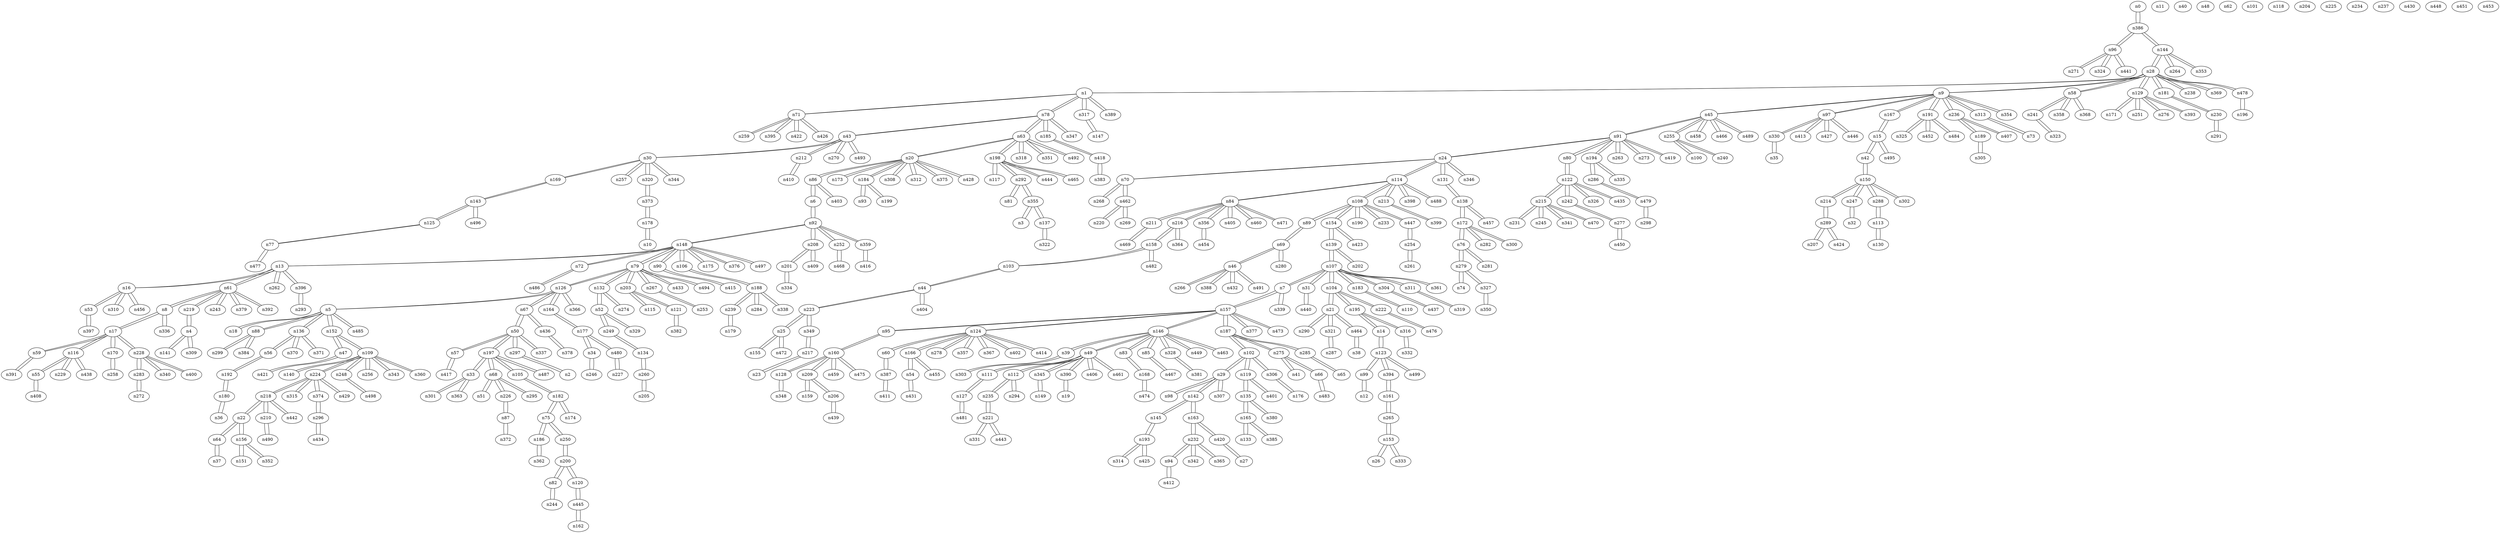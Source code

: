 graph {
n0;
n1;
n2;
n3;
n4;
n5;
n6;
n7;
n8;
n9;
n10;
n11;
n12;
n13;
n14;
n15;
n16;
n17;
n18;
n19;
n20;
n21;
n22;
n23;
n24;
n25;
n26;
n27;
n28;
n29;
n30;
n31;
n32;
n33;
n34;
n35;
n36;
n37;
n38;
n39;
n40;
n41;
n42;
n43;
n44;
n45;
n46;
n47;
n48;
n49;
n50;
n51;
n52;
n53;
n54;
n55;
n56;
n57;
n58;
n59;
n60;
n61;
n62;
n63;
n64;
n65;
n66;
n67;
n68;
n69;
n70;
n71;
n72;
n73;
n74;
n75;
n76;
n77;
n78;
n79;
n80;
n81;
n82;
n83;
n84;
n85;
n86;
n87;
n88;
n89;
n90;
n91;
n92;
n93;
n94;
n95;
n96;
n97;
n98;
n99;
n100;
n101;
n102;
n103;
n104;
n105;
n106;
n107;
n108;
n109;
n110;
n111;
n112;
n113;
n114;
n115;
n116;
n117;
n118;
n119;
n120;
n121;
n122;
n123;
n124;
n125;
n126;
n127;
n128;
n129;
n130;
n131;
n132;
n133;
n134;
n135;
n136;
n137;
n138;
n139;
n140;
n141;
n142;
n143;
n144;
n145;
n146;
n147;
n148;
n149;
n150;
n151;
n152;
n153;
n154;
n155;
n156;
n157;
n158;
n159;
n160;
n161;
n162;
n163;
n164;
n165;
n166;
n167;
n168;
n169;
n170;
n171;
n172;
n173;
n174;
n175;
n176;
n177;
n178;
n179;
n180;
n181;
n182;
n183;
n184;
n185;
n186;
n187;
n188;
n189;
n190;
n191;
n192;
n193;
n194;
n195;
n196;
n197;
n198;
n199;
n200;
n201;
n202;
n203;
n204;
n205;
n206;
n207;
n208;
n209;
n210;
n211;
n212;
n213;
n214;
n215;
n216;
n217;
n218;
n219;
n220;
n221;
n222;
n223;
n224;
n225;
n226;
n227;
n228;
n229;
n230;
n231;
n232;
n233;
n234;
n235;
n236;
n237;
n238;
n239;
n240;
n241;
n242;
n243;
n244;
n245;
n246;
n247;
n248;
n249;
n250;
n251;
n252;
n253;
n254;
n255;
n256;
n257;
n258;
n259;
n260;
n261;
n262;
n263;
n264;
n265;
n266;
n267;
n268;
n269;
n270;
n271;
n272;
n273;
n274;
n275;
n276;
n277;
n278;
n279;
n280;
n281;
n282;
n283;
n284;
n285;
n286;
n287;
n288;
n289;
n290;
n291;
n292;
n293;
n294;
n295;
n296;
n297;
n298;
n299;
n300;
n301;
n302;
n303;
n304;
n305;
n306;
n307;
n308;
n309;
n310;
n311;
n312;
n313;
n314;
n315;
n316;
n317;
n318;
n319;
n320;
n321;
n322;
n323;
n324;
n325;
n326;
n327;
n328;
n329;
n330;
n331;
n332;
n333;
n334;
n335;
n336;
n337;
n338;
n339;
n340;
n341;
n342;
n343;
n344;
n345;
n346;
n347;
n348;
n349;
n350;
n351;
n352;
n353;
n354;
n355;
n356;
n357;
n358;
n359;
n360;
n361;
n362;
n363;
n364;
n365;
n366;
n367;
n368;
n369;
n370;
n371;
n372;
n373;
n374;
n375;
n376;
n377;
n378;
n379;
n380;
n381;
n382;
n383;
n384;
n385;
n386;
n387;
n388;
n389;
n390;
n391;
n392;
n393;
n394;
n395;
n396;
n397;
n398;
n399;
n400;
n401;
n402;
n403;
n404;
n405;
n406;
n407;
n408;
n409;
n410;
n411;
n412;
n413;
n414;
n415;
n416;
n417;
n418;
n419;
n420;
n421;
n422;
n423;
n424;
n425;
n426;
n427;
n428;
n429;
n430;
n431;
n432;
n433;
n434;
n435;
n436;
n437;
n438;
n439;
n440;
n441;
n442;
n443;
n444;
n445;
n446;
n447;
n448;
n449;
n450;
n451;
n452;
n453;
n454;
n455;
n456;
n457;
n458;
n459;
n460;
n461;
n462;
n463;
n464;
n465;
n466;
n467;
n468;
n469;
n470;
n471;
n472;
n473;
n474;
n475;
n476;
n477;
n478;
n479;
n480;
n481;
n482;
n483;
n484;
n485;
n486;
n487;
n488;
n489;
n490;
n491;
n492;
n493;
n494;
n495;
n496;
n497;
n498;
n499;
n0 -- n386;
n1 -- n317;
n1 -- n389;
n1 -- n28;
n1 -- n78;
n1 -- n71;
n2 -- n297;
n3 -- n355;
n4 -- n309;
n4 -- n219;
n4 -- n141;
n5 -- n152;
n5 -- n126;
n5 -- n136;
n5 -- n485;
n5 -- n18;
n5 -- n88;
n6 -- n92;
n6 -- n86;
n7 -- n339;
n7 -- n157;
n7 -- n107;
n8 -- n61;
n8 -- n336;
n8 -- n17;
n9 -- n191;
n9 -- n236;
n9 -- n45;
n9 -- n354;
n9 -- n97;
n9 -- n167;
n9 -- n313;
n9 -- n28;
n10 -- n178;
n12 -- n99;
n13 -- n262;
n13 -- n396;
n13 -- n61;
n13 -- n16;
n13 -- n148;
n14 -- n123;
n14 -- n195;
n15 -- n42;
n15 -- n495;
n15 -- n167;
n16 -- n53;
n16 -- n310;
n16 -- n456;
n16 -- n13;
n17 -- n8;
n17 -- n116;
n17 -- n228;
n17 -- n59;
n17 -- n170;
n18 -- n5;
n19 -- n390;
n20 -- n63;
n20 -- n375;
n20 -- n184;
n20 -- n428;
n20 -- n86;
n20 -- n173;
n20 -- n312;
n20 -- n308;
n21 -- n321;
n21 -- n104;
n21 -- n464;
n21 -- n290;
n22 -- n64;
n22 -- n156;
n22 -- n218;
n23 -- n217;
n24 -- n131;
n24 -- n91;
n24 -- n114;
n24 -- n70;
n24 -- n346;
n25 -- n223;
n25 -- n155;
n25 -- n472;
n26 -- n153;
n27 -- n420;
n28 -- n58;
n28 -- n9;
n28 -- n238;
n28 -- n478;
n28 -- n144;
n28 -- n1;
n28 -- n129;
n28 -- n369;
n28 -- n181;
n29 -- n307;
n29 -- n142;
n29 -- n98;
n29 -- n102;
n30 -- n320;
n30 -- n257;
n30 -- n344;
n30 -- n43;
n30 -- n169;
n31 -- n440;
n31 -- n107;
n32 -- n247;
n33 -- n197;
n33 -- n301;
n33 -- n363;
n34 -- n177;
n34 -- n246;
n35 -- n330;
n36 -- n180;
n37 -- n64;
n38 -- n464;
n39 -- n146;
n39 -- n303;
n41 -- n275;
n42 -- n15;
n42 -- n150;
n43 -- n493;
n43 -- n270;
n43 -- n30;
n43 -- n212;
n43 -- n78;
n44 -- n404;
n44 -- n223;
n44 -- n103;
n45 -- n9;
n45 -- n458;
n45 -- n91;
n45 -- n489;
n45 -- n466;
n45 -- n255;
n46 -- n266;
n46 -- n388;
n46 -- n69;
n46 -- n491;
n46 -- n432;
n47 -- n152;
n47 -- n421;
n49 -- n345;
n49 -- n461;
n49 -- n406;
n49 -- n390;
n49 -- n112;
n49 -- n146;
n49 -- n111;
n50 -- n197;
n50 -- n337;
n50 -- n297;
n50 -- n57;
n50 -- n67;
n51 -- n68;
n52 -- n132;
n52 -- n249;
n52 -- n329;
n53 -- n397;
n53 -- n16;
n54 -- n166;
n54 -- n431;
n55 -- n116;
n55 -- n408;
n56 -- n192;
n56 -- n136;
n57 -- n50;
n57 -- n417;
n58 -- n241;
n58 -- n368;
n58 -- n358;
n58 -- n28;
n59 -- n391;
n59 -- n17;
n60 -- n387;
n60 -- n124;
n61 -- n392;
n61 -- n243;
n61 -- n8;
n61 -- n219;
n61 -- n13;
n61 -- n379;
n63 -- n492;
n63 -- n351;
n63 -- n318;
n63 -- n20;
n63 -- n78;
n63 -- n198;
n64 -- n37;
n64 -- n22;
n65 -- n285;
n66 -- n483;
n66 -- n275;
n67 -- n50;
n67 -- n126;
n67 -- n436;
n68 -- n197;
n68 -- n51;
n68 -- n226;
n68 -- n295;
n69 -- n46;
n69 -- n89;
n69 -- n280;
n70 -- n24;
n70 -- n268;
n70 -- n462;
n71 -- n395;
n71 -- n259;
n71 -- n426;
n71 -- n1;
n71 -- n422;
n72 -- n486;
n72 -- n148;
n73 -- n313;
n74 -- n279;
n75 -- n186;
n75 -- n250;
n75 -- n182;
n76 -- n279;
n76 -- n281;
n76 -- n172;
n77 -- n125;
n77 -- n477;
n78 -- n63;
n78 -- n185;
n78 -- n347;
n78 -- n43;
n78 -- n1;
n79 -- n203;
n79 -- n433;
n79 -- n132;
n79 -- n267;
n79 -- n126;
n79 -- n494;
n79 -- n148;
n80 -- n91;
n80 -- n122;
n81 -- n292;
n82 -- n244;
n82 -- n200;
n83 -- n168;
n83 -- n146;
n84 -- n471;
n84 -- n216;
n84 -- n356;
n84 -- n405;
n84 -- n114;
n84 -- n460;
n84 -- n211;
n85 -- n467;
n85 -- n146;
n86 -- n6;
n86 -- n403;
n86 -- n20;
n87 -- n372;
n87 -- n226;
n88 -- n299;
n88 -- n384;
n88 -- n5;
n89 -- n108;
n89 -- n69;
n90 -- n148;
n90 -- n415;
n91 -- n273;
n91 -- n24;
n91 -- n80;
n91 -- n45;
n91 -- n419;
n91 -- n263;
n91 -- n194;
n92 -- n6;
n92 -- n252;
n92 -- n359;
n92 -- n208;
n92 -- n148;
n93 -- n184;
n94 -- n232;
n94 -- n412;
n95 -- n160;
n95 -- n157;
n96 -- n271;
n96 -- n386;
n96 -- n441;
n96 -- n324;
n97 -- n427;
n97 -- n9;
n97 -- n330;
n97 -- n446;
n97 -- n413;
n98 -- n29;
n99 -- n123;
n99 -- n12;
n100 -- n255;
n102 -- n306;
n102 -- n187;
n102 -- n119;
n102 -- n29;
n103 -- n44;
n103 -- n158;
n104 -- n21;
n104 -- n195;
n104 -- n107;
n104 -- n222;
n105 -- n197;
n105 -- n182;
n106 -- n188;
n106 -- n148;
n107 -- n311;
n107 -- n361;
n107 -- n139;
n107 -- n104;
n107 -- n31;
n107 -- n183;
n107 -- n7;
n107 -- n304;
n108 -- n190;
n108 -- n89;
n108 -- n114;
n108 -- n447;
n108 -- n154;
n108 -- n233;
n109 -- n256;
n109 -- n152;
n109 -- n248;
n109 -- n343;
n109 -- n140;
n109 -- n360;
n109 -- n224;
n110 -- n183;
n111 -- n49;
n111 -- n127;
n112 -- n235;
n112 -- n294;
n112 -- n49;
n113 -- n130;
n113 -- n288;
n114 -- n398;
n114 -- n24;
n114 -- n108;
n114 -- n213;
n114 -- n488;
n114 -- n84;
n115 -- n203;
n116 -- n229;
n116 -- n438;
n116 -- n17;
n116 -- n55;
n117 -- n198;
n119 -- n401;
n119 -- n135;
n119 -- n102;
n120 -- n200;
n120 -- n445;
n121 -- n203;
n121 -- n382;
n122 -- n80;
n122 -- n435;
n122 -- n215;
n122 -- n242;
n122 -- n326;
n123 -- n394;
n123 -- n99;
n123 -- n14;
n123 -- n499;
n124 -- n278;
n124 -- n166;
n124 -- n402;
n124 -- n60;
n124 -- n414;
n124 -- n357;
n124 -- n157;
n124 -- n367;
n125 -- n143;
n125 -- n77;
n126 -- n366;
n126 -- n164;
n126 -- n79;
n126 -- n67;
n126 -- n5;
n127 -- n481;
n127 -- n111;
n128 -- n160;
n128 -- n348;
n129 -- n393;
n129 -- n171;
n129 -- n276;
n129 -- n251;
n129 -- n28;
n130 -- n113;
n131 -- n138;
n131 -- n24;
n132 -- n52;
n132 -- n79;
n132 -- n274;
n133 -- n165;
n134 -- n249;
n134 -- n260;
n135 -- n380;
n135 -- n119;
n135 -- n165;
n136 -- n56;
n136 -- n371;
n136 -- n5;
n136 -- n370;
n137 -- n322;
n137 -- n355;
n138 -- n131;
n138 -- n457;
n138 -- n172;
n139 -- n202;
n139 -- n154;
n139 -- n107;
n140 -- n109;
n141 -- n4;
n142 -- n145;
n142 -- n163;
n142 -- n29;
n143 -- n125;
n143 -- n169;
n143 -- n496;
n144 -- n353;
n144 -- n386;
n144 -- n264;
n144 -- n28;
n145 -- n142;
n145 -- n193;
n146 -- n83;
n146 -- n85;
n146 -- n463;
n146 -- n328;
n146 -- n49;
n146 -- n39;
n146 -- n157;
n146 -- n449;
n147 -- n317;
n148 -- n92;
n148 -- n106;
n148 -- n376;
n148 -- n72;
n148 -- n175;
n148 -- n13;
n148 -- n497;
n148 -- n90;
n148 -- n79;
n149 -- n345;
n150 -- n214;
n150 -- n42;
n150 -- n247;
n150 -- n302;
n150 -- n288;
n151 -- n156;
n152 -- n109;
n152 -- n5;
n152 -- n47;
n153 -- n26;
n153 -- n265;
n153 -- n333;
n154 -- n139;
n154 -- n108;
n154 -- n423;
n155 -- n25;
n156 -- n352;
n156 -- n22;
n156 -- n151;
n157 -- n187;
n157 -- n124;
n157 -- n473;
n157 -- n146;
n157 -- n7;
n157 -- n95;
n157 -- n377;
n158 -- n482;
n158 -- n216;
n158 -- n103;
n159 -- n209;
n160 -- n459;
n160 -- n209;
n160 -- n475;
n160 -- n128;
n160 -- n95;
n161 -- n394;
n161 -- n265;
n162 -- n445;
n163 -- n232;
n163 -- n142;
n163 -- n420;
n164 -- n177;
n164 -- n126;
n165 -- n133;
n165 -- n385;
n165 -- n135;
n166 -- n124;
n166 -- n54;
n166 -- n455;
n167 -- n9;
n167 -- n15;
n168 -- n83;
n168 -- n474;
n169 -- n143;
n169 -- n30;
n170 -- n258;
n170 -- n17;
n171 -- n129;
n172 -- n282;
n172 -- n138;
n172 -- n76;
n172 -- n300;
n173 -- n20;
n174 -- n182;
n175 -- n148;
n176 -- n306;
n177 -- n34;
n177 -- n164;
n177 -- n480;
n178 -- n10;
n178 -- n373;
n179 -- n239;
n180 -- n192;
n180 -- n36;
n181 -- n230;
n181 -- n28;
n182 -- n105;
n182 -- n75;
n182 -- n174;
n183 -- n110;
n183 -- n107;
n184 -- n199;
n184 -- n93;
n184 -- n20;
n185 -- n418;
n185 -- n78;
n186 -- n75;
n186 -- n362;
n187 -- n157;
n187 -- n275;
n187 -- n102;
n187 -- n285;
n188 -- n284;
n188 -- n239;
n188 -- n106;
n188 -- n338;
n189 -- n305;
n189 -- n236;
n190 -- n108;
n191 -- n9;
n191 -- n452;
n191 -- n325;
n191 -- n484;
n192 -- n56;
n192 -- n180;
n193 -- n145;
n193 -- n314;
n193 -- n425;
n194 -- n335;
n194 -- n91;
n194 -- n286;
n195 -- n316;
n195 -- n104;
n195 -- n14;
n196 -- n478;
n197 -- n50;
n197 -- n105;
n197 -- n487;
n197 -- n33;
n197 -- n68;
n198 -- n63;
n198 -- n444;
n198 -- n117;
n198 -- n292;
n198 -- n465;
n199 -- n184;
n200 -- n250;
n200 -- n120;
n200 -- n82;
n201 -- n334;
n201 -- n208;
n202 -- n139;
n203 -- n121;
n203 -- n79;
n203 -- n115;
n205 -- n260;
n206 -- n209;
n206 -- n439;
n207 -- n289;
n208 -- n92;
n208 -- n409;
n208 -- n201;
n209 -- n206;
n209 -- n159;
n209 -- n160;
n210 -- n490;
n210 -- n218;
n211 -- n84;
n211 -- n469;
n212 -- n43;
n212 -- n410;
n213 -- n114;
n213 -- n399;
n214 -- n150;
n214 -- n289;
n215 -- n231;
n215 -- n122;
n215 -- n341;
n215 -- n245;
n215 -- n470;
n216 -- n84;
n216 -- n158;
n216 -- n364;
n217 -- n349;
n217 -- n23;
n218 -- n442;
n218 -- n22;
n218 -- n210;
n218 -- n224;
n219 -- n61;
n219 -- n4;
n220 -- n462;
n221 -- n235;
n221 -- n331;
n221 -- n443;
n222 -- n476;
n222 -- n104;
n223 -- n44;
n223 -- n349;
n223 -- n25;
n224 -- n109;
n224 -- n315;
n224 -- n429;
n224 -- n374;
n224 -- n218;
n226 -- n68;
n226 -- n87;
n227 -- n480;
n228 -- n400;
n228 -- n283;
n228 -- n340;
n228 -- n17;
n229 -- n116;
n230 -- n181;
n230 -- n291;
n231 -- n215;
n232 -- n94;
n232 -- n342;
n232 -- n163;
n232 -- n365;
n233 -- n108;
n235 -- n221;
n235 -- n112;
n236 -- n9;
n236 -- n407;
n236 -- n189;
n238 -- n28;
n239 -- n179;
n239 -- n188;
n240 -- n255;
n241 -- n58;
n241 -- n323;
n242 -- n122;
n242 -- n277;
n243 -- n61;
n244 -- n82;
n245 -- n215;
n246 -- n34;
n247 -- n32;
n247 -- n150;
n248 -- n109;
n248 -- n498;
n249 -- n52;
n249 -- n134;
n250 -- n200;
n250 -- n75;
n251 -- n129;
n252 -- n92;
n252 -- n468;
n253 -- n267;
n254 -- n447;
n254 -- n261;
n255 -- n240;
n255 -- n45;
n255 -- n100;
n256 -- n109;
n257 -- n30;
n258 -- n170;
n259 -- n71;
n260 -- n205;
n260 -- n134;
n261 -- n254;
n262 -- n13;
n263 -- n91;
n264 -- n144;
n265 -- n153;
n265 -- n161;
n266 -- n46;
n267 -- n79;
n267 -- n253;
n268 -- n70;
n269 -- n462;
n270 -- n43;
n271 -- n96;
n272 -- n283;
n273 -- n91;
n274 -- n132;
n275 -- n66;
n275 -- n41;
n275 -- n187;
n276 -- n129;
n277 -- n450;
n277 -- n242;
n278 -- n124;
n279 -- n76;
n279 -- n327;
n279 -- n74;
n280 -- n69;
n281 -- n76;
n282 -- n172;
n283 -- n228;
n283 -- n272;
n284 -- n188;
n285 -- n65;
n285 -- n187;
n286 -- n479;
n286 -- n194;
n287 -- n321;
n288 -- n150;
n288 -- n113;
n289 -- n214;
n289 -- n207;
n289 -- n424;
n290 -- n21;
n291 -- n230;
n292 -- n81;
n292 -- n198;
n292 -- n355;
n293 -- n396;
n294 -- n112;
n295 -- n68;
n296 -- n374;
n296 -- n434;
n297 -- n50;
n297 -- n2;
n298 -- n479;
n299 -- n88;
n300 -- n172;
n301 -- n33;
n302 -- n150;
n303 -- n39;
n304 -- n437;
n304 -- n107;
n305 -- n189;
n306 -- n176;
n306 -- n102;
n307 -- n29;
n308 -- n20;
n309 -- n4;
n310 -- n16;
n311 -- n319;
n311 -- n107;
n312 -- n20;
n313 -- n9;
n313 -- n73;
n314 -- n193;
n315 -- n224;
n316 -- n332;
n316 -- n195;
n317 -- n147;
n317 -- n1;
n318 -- n63;
n319 -- n311;
n320 -- n30;
n320 -- n373;
n321 -- n287;
n321 -- n21;
n322 -- n137;
n323 -- n241;
n324 -- n96;
n325 -- n191;
n326 -- n122;
n327 -- n279;
n327 -- n350;
n328 -- n381;
n328 -- n146;
n329 -- n52;
n330 -- n97;
n330 -- n35;
n331 -- n221;
n332 -- n316;
n333 -- n153;
n334 -- n201;
n335 -- n194;
n336 -- n8;
n337 -- n50;
n338 -- n188;
n339 -- n7;
n340 -- n228;
n341 -- n215;
n342 -- n232;
n343 -- n109;
n344 -- n30;
n345 -- n49;
n345 -- n149;
n346 -- n24;
n347 -- n78;
n348 -- n128;
n349 -- n223;
n349 -- n217;
n350 -- n327;
n351 -- n63;
n352 -- n156;
n353 -- n144;
n354 -- n9;
n355 -- n292;
n355 -- n137;
n355 -- n3;
n356 -- n84;
n356 -- n454;
n357 -- n124;
n358 -- n58;
n359 -- n416;
n359 -- n92;
n360 -- n109;
n361 -- n107;
n362 -- n186;
n363 -- n33;
n364 -- n216;
n365 -- n232;
n366 -- n126;
n367 -- n124;
n368 -- n58;
n369 -- n28;
n370 -- n136;
n371 -- n136;
n372 -- n87;
n373 -- n320;
n373 -- n178;
n374 -- n296;
n374 -- n224;
n375 -- n20;
n376 -- n148;
n377 -- n157;
n378 -- n436;
n379 -- n61;
n380 -- n135;
n381 -- n328;
n382 -- n121;
n383 -- n418;
n384 -- n88;
n385 -- n165;
n386 -- n144;
n386 -- n0;
n386 -- n96;
n387 -- n411;
n387 -- n60;
n388 -- n46;
n389 -- n1;
n390 -- n49;
n390 -- n19;
n391 -- n59;
n392 -- n61;
n393 -- n129;
n394 -- n123;
n394 -- n161;
n395 -- n71;
n396 -- n13;
n396 -- n293;
n397 -- n53;
n398 -- n114;
n399 -- n213;
n400 -- n228;
n401 -- n119;
n402 -- n124;
n403 -- n86;
n404 -- n44;
n405 -- n84;
n406 -- n49;
n407 -- n236;
n408 -- n55;
n409 -- n208;
n410 -- n212;
n411 -- n387;
n412 -- n94;
n413 -- n97;
n414 -- n124;
n415 -- n90;
n416 -- n359;
n417 -- n57;
n418 -- n185;
n418 -- n383;
n419 -- n91;
n420 -- n163;
n420 -- n27;
n421 -- n47;
n422 -- n71;
n423 -- n154;
n424 -- n289;
n425 -- n193;
n426 -- n71;
n427 -- n97;
n428 -- n20;
n429 -- n224;
n431 -- n54;
n432 -- n46;
n433 -- n79;
n434 -- n296;
n435 -- n122;
n436 -- n67;
n436 -- n378;
n437 -- n304;
n438 -- n116;
n439 -- n206;
n440 -- n31;
n441 -- n96;
n442 -- n218;
n443 -- n221;
n444 -- n198;
n445 -- n162;
n445 -- n120;
n446 -- n97;
n447 -- n108;
n447 -- n254;
n449 -- n146;
n450 -- n277;
n452 -- n191;
n454 -- n356;
n455 -- n166;
n456 -- n16;
n457 -- n138;
n458 -- n45;
n459 -- n160;
n460 -- n84;
n461 -- n49;
n462 -- n220;
n462 -- n70;
n462 -- n269;
n463 -- n146;
n464 -- n21;
n464 -- n38;
n465 -- n198;
n466 -- n45;
n467 -- n85;
n468 -- n252;
n469 -- n211;
n470 -- n215;
n471 -- n84;
n472 -- n25;
n473 -- n157;
n474 -- n168;
n475 -- n160;
n476 -- n222;
n477 -- n77;
n478 -- n196;
n478 -- n28;
n479 -- n298;
n479 -- n286;
n480 -- n177;
n480 -- n227;
n481 -- n127;
n482 -- n158;
n483 -- n66;
n484 -- n191;
n485 -- n5;
n486 -- n72;
n487 -- n197;
n488 -- n114;
n489 -- n45;
n490 -- n210;
n491 -- n46;
n492 -- n63;
n493 -- n43;
n494 -- n79;
n495 -- n15;
n496 -- n143;
n497 -- n148;
n498 -- n248;
n499 -- n123;
}
